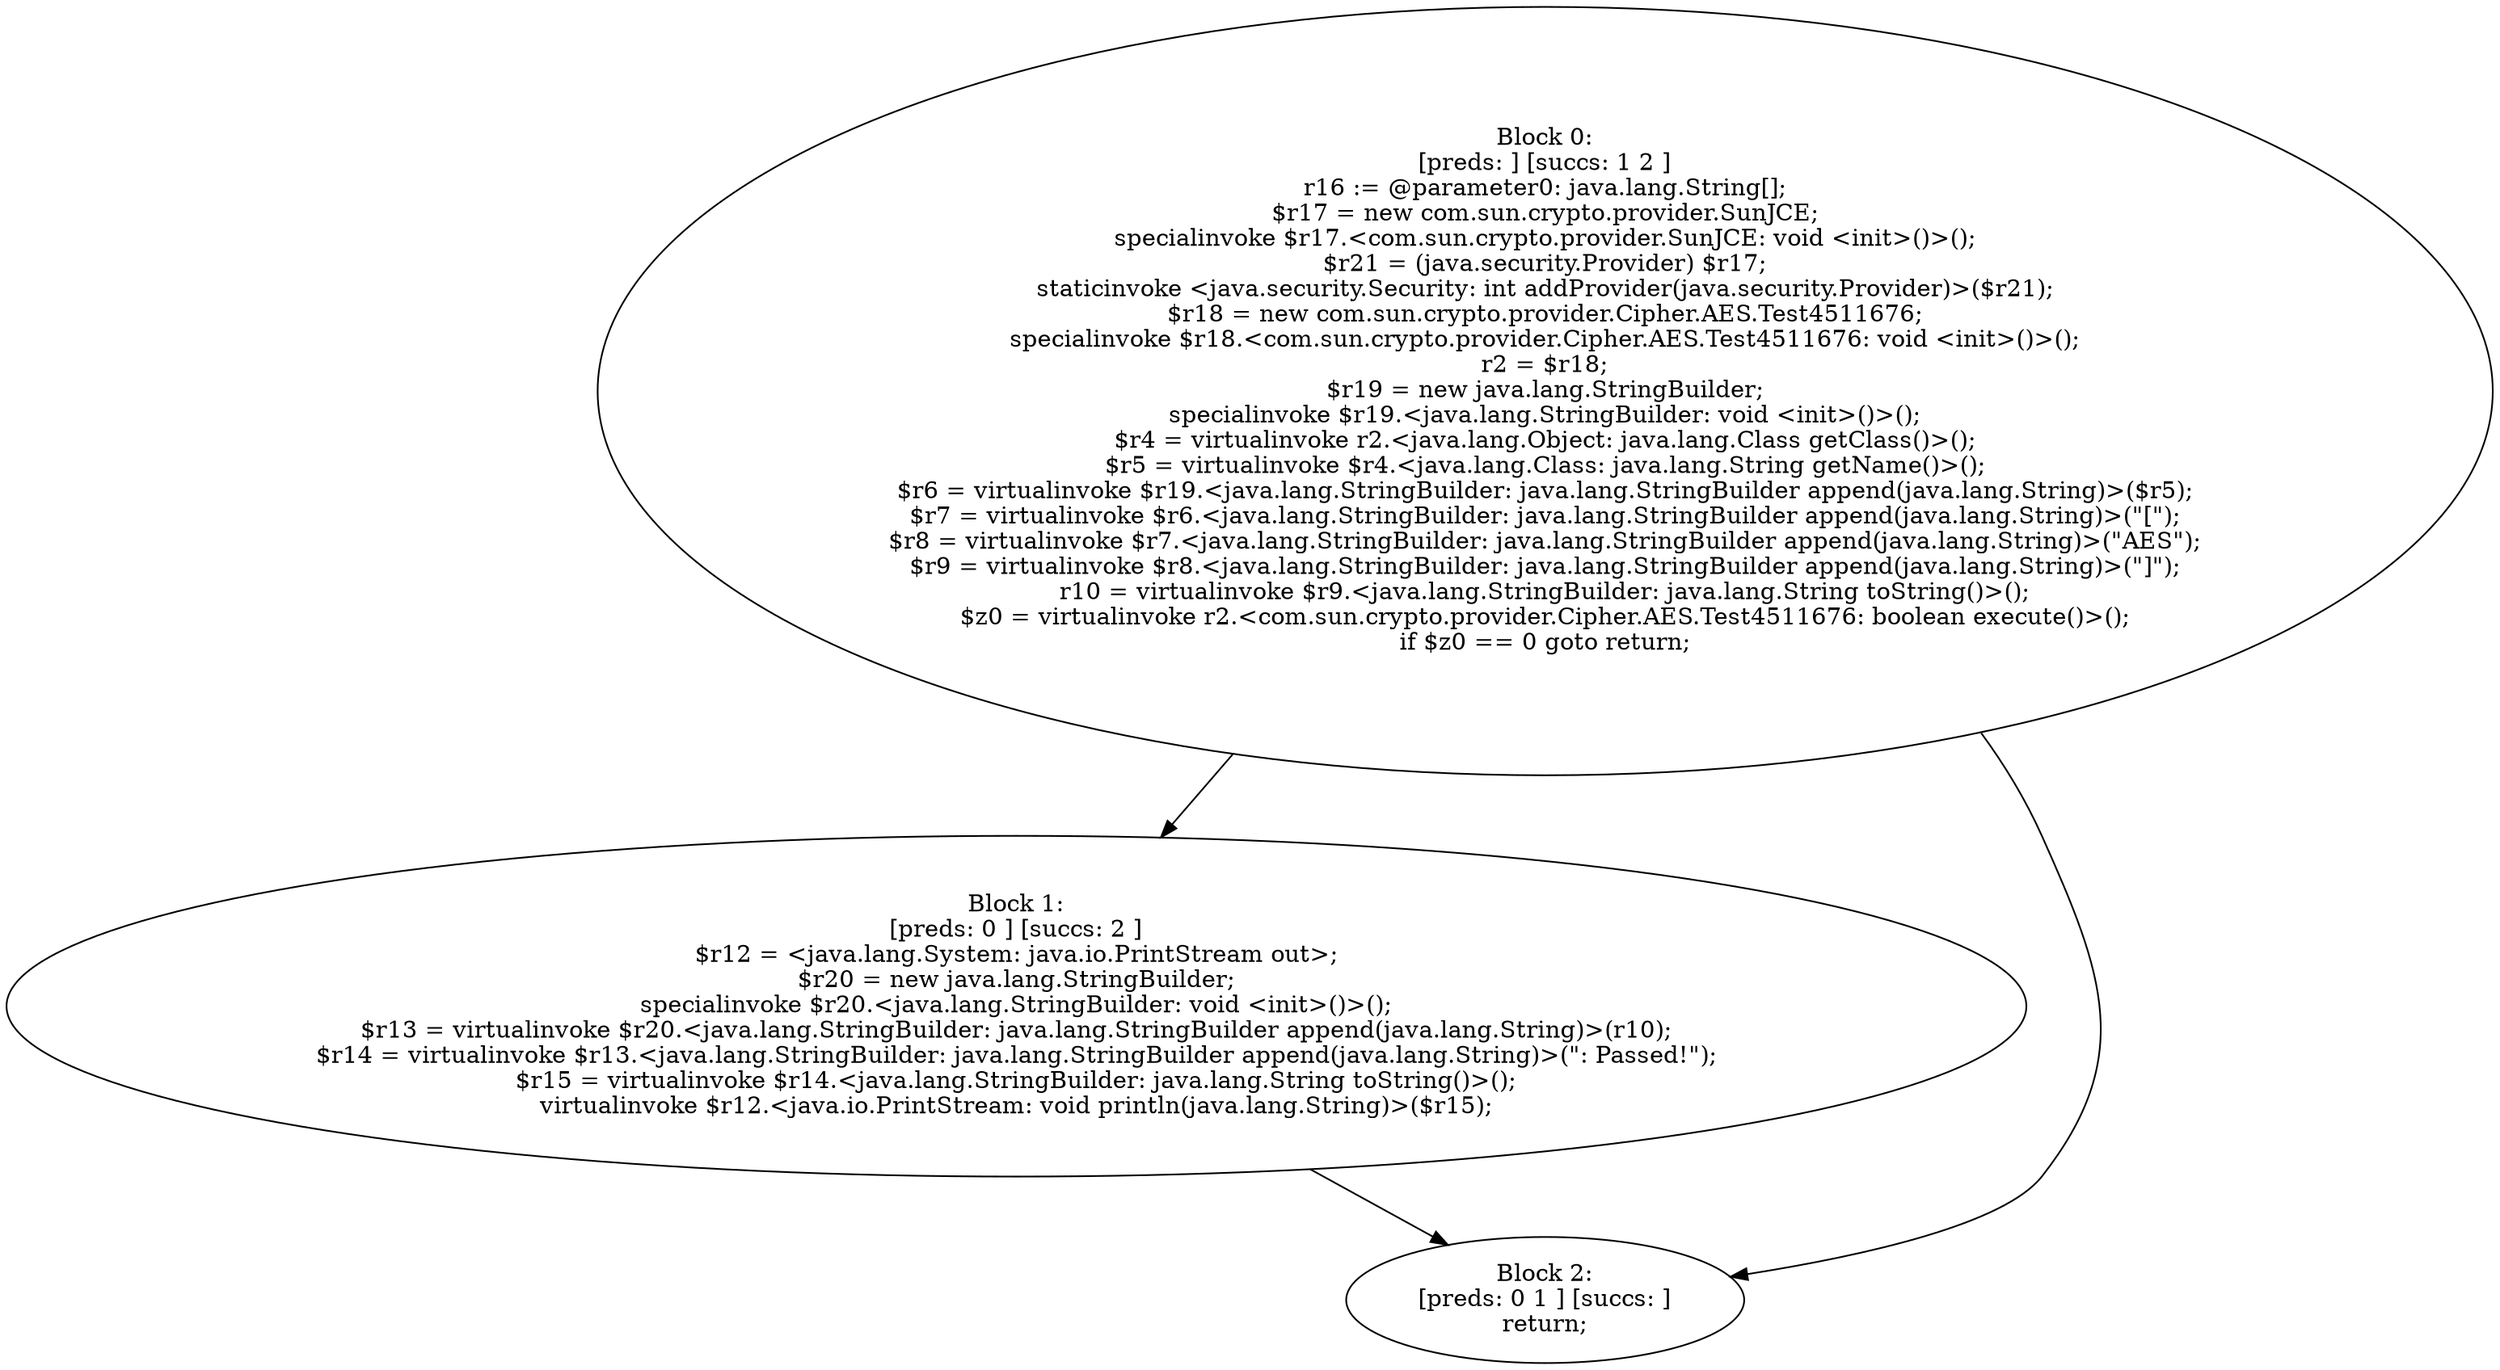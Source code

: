 digraph "unitGraph" {
    "Block 0:
[preds: ] [succs: 1 2 ]
r16 := @parameter0: java.lang.String[];
$r17 = new com.sun.crypto.provider.SunJCE;
specialinvoke $r17.<com.sun.crypto.provider.SunJCE: void <init>()>();
$r21 = (java.security.Provider) $r17;
staticinvoke <java.security.Security: int addProvider(java.security.Provider)>($r21);
$r18 = new com.sun.crypto.provider.Cipher.AES.Test4511676;
specialinvoke $r18.<com.sun.crypto.provider.Cipher.AES.Test4511676: void <init>()>();
r2 = $r18;
$r19 = new java.lang.StringBuilder;
specialinvoke $r19.<java.lang.StringBuilder: void <init>()>();
$r4 = virtualinvoke r2.<java.lang.Object: java.lang.Class getClass()>();
$r5 = virtualinvoke $r4.<java.lang.Class: java.lang.String getName()>();
$r6 = virtualinvoke $r19.<java.lang.StringBuilder: java.lang.StringBuilder append(java.lang.String)>($r5);
$r7 = virtualinvoke $r6.<java.lang.StringBuilder: java.lang.StringBuilder append(java.lang.String)>(\"[\");
$r8 = virtualinvoke $r7.<java.lang.StringBuilder: java.lang.StringBuilder append(java.lang.String)>(\"AES\");
$r9 = virtualinvoke $r8.<java.lang.StringBuilder: java.lang.StringBuilder append(java.lang.String)>(\"]\");
r10 = virtualinvoke $r9.<java.lang.StringBuilder: java.lang.String toString()>();
$z0 = virtualinvoke r2.<com.sun.crypto.provider.Cipher.AES.Test4511676: boolean execute()>();
if $z0 == 0 goto return;
"
    "Block 1:
[preds: 0 ] [succs: 2 ]
$r12 = <java.lang.System: java.io.PrintStream out>;
$r20 = new java.lang.StringBuilder;
specialinvoke $r20.<java.lang.StringBuilder: void <init>()>();
$r13 = virtualinvoke $r20.<java.lang.StringBuilder: java.lang.StringBuilder append(java.lang.String)>(r10);
$r14 = virtualinvoke $r13.<java.lang.StringBuilder: java.lang.StringBuilder append(java.lang.String)>(\": Passed!\");
$r15 = virtualinvoke $r14.<java.lang.StringBuilder: java.lang.String toString()>();
virtualinvoke $r12.<java.io.PrintStream: void println(java.lang.String)>($r15);
"
    "Block 2:
[preds: 0 1 ] [succs: ]
return;
"
    "Block 0:
[preds: ] [succs: 1 2 ]
r16 := @parameter0: java.lang.String[];
$r17 = new com.sun.crypto.provider.SunJCE;
specialinvoke $r17.<com.sun.crypto.provider.SunJCE: void <init>()>();
$r21 = (java.security.Provider) $r17;
staticinvoke <java.security.Security: int addProvider(java.security.Provider)>($r21);
$r18 = new com.sun.crypto.provider.Cipher.AES.Test4511676;
specialinvoke $r18.<com.sun.crypto.provider.Cipher.AES.Test4511676: void <init>()>();
r2 = $r18;
$r19 = new java.lang.StringBuilder;
specialinvoke $r19.<java.lang.StringBuilder: void <init>()>();
$r4 = virtualinvoke r2.<java.lang.Object: java.lang.Class getClass()>();
$r5 = virtualinvoke $r4.<java.lang.Class: java.lang.String getName()>();
$r6 = virtualinvoke $r19.<java.lang.StringBuilder: java.lang.StringBuilder append(java.lang.String)>($r5);
$r7 = virtualinvoke $r6.<java.lang.StringBuilder: java.lang.StringBuilder append(java.lang.String)>(\"[\");
$r8 = virtualinvoke $r7.<java.lang.StringBuilder: java.lang.StringBuilder append(java.lang.String)>(\"AES\");
$r9 = virtualinvoke $r8.<java.lang.StringBuilder: java.lang.StringBuilder append(java.lang.String)>(\"]\");
r10 = virtualinvoke $r9.<java.lang.StringBuilder: java.lang.String toString()>();
$z0 = virtualinvoke r2.<com.sun.crypto.provider.Cipher.AES.Test4511676: boolean execute()>();
if $z0 == 0 goto return;
"->"Block 1:
[preds: 0 ] [succs: 2 ]
$r12 = <java.lang.System: java.io.PrintStream out>;
$r20 = new java.lang.StringBuilder;
specialinvoke $r20.<java.lang.StringBuilder: void <init>()>();
$r13 = virtualinvoke $r20.<java.lang.StringBuilder: java.lang.StringBuilder append(java.lang.String)>(r10);
$r14 = virtualinvoke $r13.<java.lang.StringBuilder: java.lang.StringBuilder append(java.lang.String)>(\": Passed!\");
$r15 = virtualinvoke $r14.<java.lang.StringBuilder: java.lang.String toString()>();
virtualinvoke $r12.<java.io.PrintStream: void println(java.lang.String)>($r15);
";
    "Block 0:
[preds: ] [succs: 1 2 ]
r16 := @parameter0: java.lang.String[];
$r17 = new com.sun.crypto.provider.SunJCE;
specialinvoke $r17.<com.sun.crypto.provider.SunJCE: void <init>()>();
$r21 = (java.security.Provider) $r17;
staticinvoke <java.security.Security: int addProvider(java.security.Provider)>($r21);
$r18 = new com.sun.crypto.provider.Cipher.AES.Test4511676;
specialinvoke $r18.<com.sun.crypto.provider.Cipher.AES.Test4511676: void <init>()>();
r2 = $r18;
$r19 = new java.lang.StringBuilder;
specialinvoke $r19.<java.lang.StringBuilder: void <init>()>();
$r4 = virtualinvoke r2.<java.lang.Object: java.lang.Class getClass()>();
$r5 = virtualinvoke $r4.<java.lang.Class: java.lang.String getName()>();
$r6 = virtualinvoke $r19.<java.lang.StringBuilder: java.lang.StringBuilder append(java.lang.String)>($r5);
$r7 = virtualinvoke $r6.<java.lang.StringBuilder: java.lang.StringBuilder append(java.lang.String)>(\"[\");
$r8 = virtualinvoke $r7.<java.lang.StringBuilder: java.lang.StringBuilder append(java.lang.String)>(\"AES\");
$r9 = virtualinvoke $r8.<java.lang.StringBuilder: java.lang.StringBuilder append(java.lang.String)>(\"]\");
r10 = virtualinvoke $r9.<java.lang.StringBuilder: java.lang.String toString()>();
$z0 = virtualinvoke r2.<com.sun.crypto.provider.Cipher.AES.Test4511676: boolean execute()>();
if $z0 == 0 goto return;
"->"Block 2:
[preds: 0 1 ] [succs: ]
return;
";
    "Block 1:
[preds: 0 ] [succs: 2 ]
$r12 = <java.lang.System: java.io.PrintStream out>;
$r20 = new java.lang.StringBuilder;
specialinvoke $r20.<java.lang.StringBuilder: void <init>()>();
$r13 = virtualinvoke $r20.<java.lang.StringBuilder: java.lang.StringBuilder append(java.lang.String)>(r10);
$r14 = virtualinvoke $r13.<java.lang.StringBuilder: java.lang.StringBuilder append(java.lang.String)>(\": Passed!\");
$r15 = virtualinvoke $r14.<java.lang.StringBuilder: java.lang.String toString()>();
virtualinvoke $r12.<java.io.PrintStream: void println(java.lang.String)>($r15);
"->"Block 2:
[preds: 0 1 ] [succs: ]
return;
";
}
